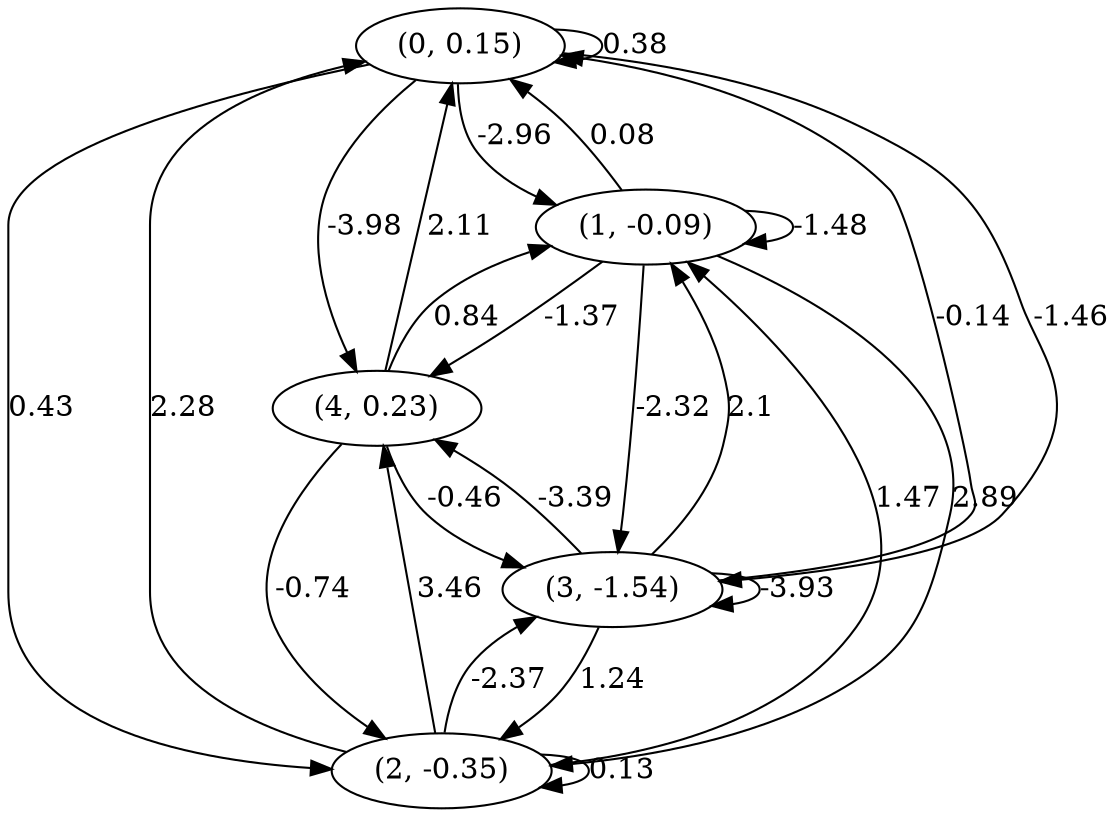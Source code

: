 digraph {
    0 [ label = "(0, 0.15)" ]
    1 [ label = "(1, -0.09)" ]
    2 [ label = "(2, -0.35)" ]
    3 [ label = "(3, -1.54)" ]
    4 [ label = "(4, 0.23)" ]
    0 -> 0 [ label = "0.38" ]
    1 -> 1 [ label = "-1.48" ]
    2 -> 2 [ label = "0.13" ]
    3 -> 3 [ label = "-3.93" ]
    1 -> 0 [ label = "0.08" ]
    2 -> 0 [ label = "2.28" ]
    3 -> 0 [ label = "-0.14" ]
    4 -> 0 [ label = "2.11" ]
    0 -> 1 [ label = "-2.96" ]
    2 -> 1 [ label = "1.47" ]
    3 -> 1 [ label = "2.1" ]
    4 -> 1 [ label = "0.84" ]
    0 -> 2 [ label = "0.43" ]
    1 -> 2 [ label = "2.89" ]
    3 -> 2 [ label = "1.24" ]
    4 -> 2 [ label = "-0.74" ]
    0 -> 3 [ label = "-1.46" ]
    1 -> 3 [ label = "-2.32" ]
    2 -> 3 [ label = "-2.37" ]
    4 -> 3 [ label = "-0.46" ]
    0 -> 4 [ label = "-3.98" ]
    1 -> 4 [ label = "-1.37" ]
    2 -> 4 [ label = "3.46" ]
    3 -> 4 [ label = "-3.39" ]
}

